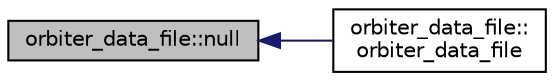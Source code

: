 digraph "orbiter_data_file::null"
{
  edge [fontname="Helvetica",fontsize="10",labelfontname="Helvetica",labelfontsize="10"];
  node [fontname="Helvetica",fontsize="10",shape=record];
  rankdir="LR";
  Node20 [label="orbiter_data_file::null",height=0.2,width=0.4,color="black", fillcolor="grey75", style="filled", fontcolor="black"];
  Node20 -> Node21 [dir="back",color="midnightblue",fontsize="10",style="solid",fontname="Helvetica"];
  Node21 [label="orbiter_data_file::\lorbiter_data_file",height=0.2,width=0.4,color="black", fillcolor="white", style="filled",URL="$dc/dde/classorbiter__data__file.html#ab81dfa5c3e0780a6e86954940b041020"];
}
